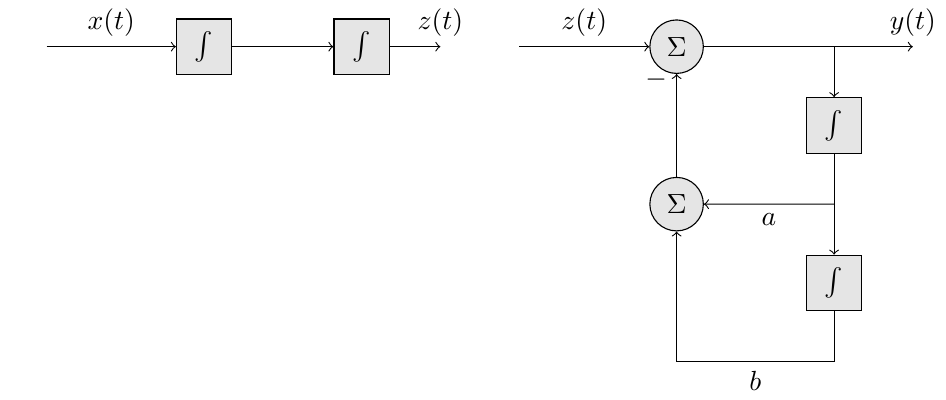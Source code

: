 \documentclass{standalone}
\usepackage{tikz}
\usetikzlibrary{calc}
\usetikzlibrary{positioning}
\usetikzlibrary{shapes,arrows,decorations.pathreplacing,decorations.markings}
\tikzstyle{block} = [draw, fill=gray!20, rectangle]
\tikzstyle{sum} = [draw, fill=gray!20, circle, node distance=1cm]
\tikzstyle{input} = [coordinate]
\tikzstyle{output} = [coordinate]
\tikzstyle{pinstyle} = [pin edge={to-,thin,black}]
\usepackage{pgfplots}
 \pgfplotsset{compat=1.13}
 \usepackage{transparent}

\begin{document}
  \tikzstyle{block} = [draw, fill=gray!20, rectangle, 
    minimum height=2em, minimum width=2em]
  \tikzstyle{sum} = [draw, fill=gray!20, circle, node distance=1cm]
  \tikzstyle{input} = [coordinate]
  \tikzstyle{output} = [coordinate]
  \tikzstyle{pinstyle} = [pin edge={to-,thin,black}]
  
  \begin{tikzpicture}[auto]
    \node [input, name=input1] at (0,0) {};
    \node [block, right of=input1,node distance=2cm] (block1) {$\int$};
    \node [block, right of=block1,node distance=2cm] (block2) {$\int$};
    \node [output, right of=block2] (output) {};

    \draw [->] (input1) -- node {$x(t)$} (block1);
    \draw [->] (block1) -- (block2);
    \draw [->] (block2) -- node[pos=1] {$z(t)$} (output);

    \node [input, name=input2] at (6,0) {};
    \node [sum, right of=input2,node distance=2cm] (sum) {$\Sigma$};
    \node [sum, below of=sum,node distance=2cm] (sum2) {$\Sigma$};
    \node[block] at (10,-1) (block3) {$\int$};
    \node[block] at (10,-3) (block4) {$\int$};

    \node [shape=coordinate, name=conn1] at (10,0) {};
    \node [shape=coordinate, name=conn2] at (10,-2) {};
    \node [shape=coordinate, name=conn3] at (10,-4) {};
    \node [shape=coordinate, name=conn4] at (8,-4) {};
    \node [output, right of=conn1] (output) {};

    \draw [->] (input2) -- node {$z(t)$} (sum);
    \draw (sum) -- (conn1);
    \draw [->] (conn1) -- (block3);
    \draw (block3) -- (conn2);
    \draw [->] (conn2) -- (block4);
    \draw [->] (conn2) -- node {$a$} (sum2);
    \draw (block4) -- (conn3);
    \draw (conn3) -- node {$b$} (conn4);
    \draw [->] (conn3) -| (sum2);
    \draw [->] (sum2) -- node[pos=0.95] {$-$} (sum);
    \draw [->] (conn1) -- node[pos=1] {$y(t)$} (output);
    \end{tikzpicture}
\end{document}

